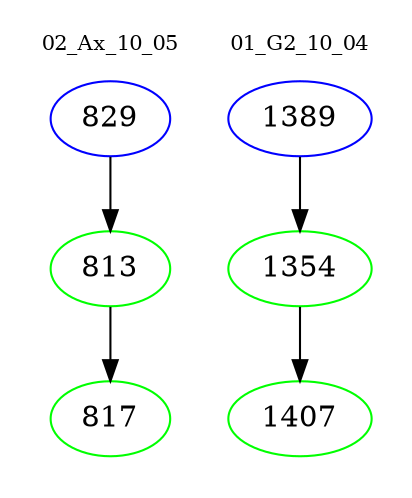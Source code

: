 digraph{
subgraph cluster_0 {
color = white
label = "02_Ax_10_05";
fontsize=10;
T0_829 [label="829", color="blue"]
T0_829 -> T0_813 [color="black"]
T0_813 [label="813", color="green"]
T0_813 -> T0_817 [color="black"]
T0_817 [label="817", color="green"]
}
subgraph cluster_1 {
color = white
label = "01_G2_10_04";
fontsize=10;
T1_1389 [label="1389", color="blue"]
T1_1389 -> T1_1354 [color="black"]
T1_1354 [label="1354", color="green"]
T1_1354 -> T1_1407 [color="black"]
T1_1407 [label="1407", color="green"]
}
}
